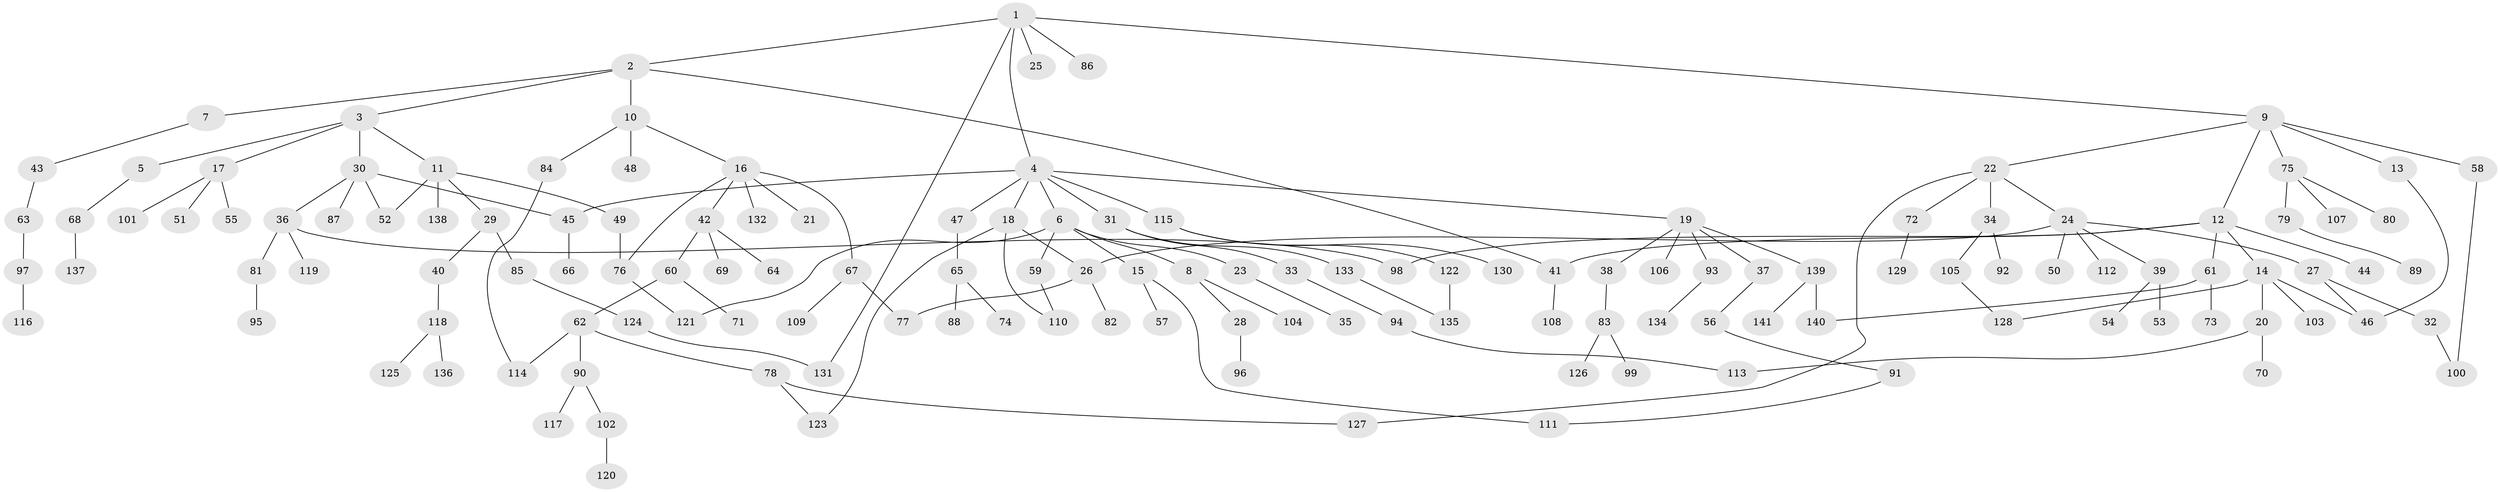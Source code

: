 // Generated by graph-tools (version 1.1) at 2025/34/03/09/25 02:34:24]
// undirected, 141 vertices, 161 edges
graph export_dot {
graph [start="1"]
  node [color=gray90,style=filled];
  1;
  2;
  3;
  4;
  5;
  6;
  7;
  8;
  9;
  10;
  11;
  12;
  13;
  14;
  15;
  16;
  17;
  18;
  19;
  20;
  21;
  22;
  23;
  24;
  25;
  26;
  27;
  28;
  29;
  30;
  31;
  32;
  33;
  34;
  35;
  36;
  37;
  38;
  39;
  40;
  41;
  42;
  43;
  44;
  45;
  46;
  47;
  48;
  49;
  50;
  51;
  52;
  53;
  54;
  55;
  56;
  57;
  58;
  59;
  60;
  61;
  62;
  63;
  64;
  65;
  66;
  67;
  68;
  69;
  70;
  71;
  72;
  73;
  74;
  75;
  76;
  77;
  78;
  79;
  80;
  81;
  82;
  83;
  84;
  85;
  86;
  87;
  88;
  89;
  90;
  91;
  92;
  93;
  94;
  95;
  96;
  97;
  98;
  99;
  100;
  101;
  102;
  103;
  104;
  105;
  106;
  107;
  108;
  109;
  110;
  111;
  112;
  113;
  114;
  115;
  116;
  117;
  118;
  119;
  120;
  121;
  122;
  123;
  124;
  125;
  126;
  127;
  128;
  129;
  130;
  131;
  132;
  133;
  134;
  135;
  136;
  137;
  138;
  139;
  140;
  141;
  1 -- 2;
  1 -- 4;
  1 -- 9;
  1 -- 25;
  1 -- 86;
  1 -- 131;
  2 -- 3;
  2 -- 7;
  2 -- 10;
  2 -- 41;
  3 -- 5;
  3 -- 11;
  3 -- 17;
  3 -- 30;
  4 -- 6;
  4 -- 18;
  4 -- 19;
  4 -- 31;
  4 -- 45;
  4 -- 47;
  4 -- 115;
  5 -- 68;
  6 -- 8;
  6 -- 15;
  6 -- 23;
  6 -- 59;
  6 -- 121;
  7 -- 43;
  8 -- 28;
  8 -- 104;
  9 -- 12;
  9 -- 13;
  9 -- 22;
  9 -- 58;
  9 -- 75;
  10 -- 16;
  10 -- 48;
  10 -- 84;
  11 -- 29;
  11 -- 49;
  11 -- 52;
  11 -- 138;
  12 -- 14;
  12 -- 41;
  12 -- 44;
  12 -- 61;
  12 -- 98;
  13 -- 46;
  14 -- 20;
  14 -- 103;
  14 -- 128;
  14 -- 46;
  15 -- 57;
  15 -- 111;
  16 -- 21;
  16 -- 42;
  16 -- 67;
  16 -- 76;
  16 -- 132;
  17 -- 51;
  17 -- 55;
  17 -- 101;
  18 -- 123;
  18 -- 110;
  18 -- 26;
  19 -- 37;
  19 -- 38;
  19 -- 93;
  19 -- 106;
  19 -- 139;
  20 -- 70;
  20 -- 113;
  22 -- 24;
  22 -- 34;
  22 -- 72;
  22 -- 127;
  23 -- 35;
  24 -- 26;
  24 -- 27;
  24 -- 39;
  24 -- 50;
  24 -- 112;
  26 -- 82;
  26 -- 77;
  27 -- 32;
  27 -- 46;
  28 -- 96;
  29 -- 40;
  29 -- 85;
  30 -- 36;
  30 -- 87;
  30 -- 52;
  30 -- 45;
  31 -- 33;
  31 -- 133;
  32 -- 100;
  33 -- 94;
  34 -- 92;
  34 -- 105;
  36 -- 81;
  36 -- 98;
  36 -- 119;
  37 -- 56;
  38 -- 83;
  39 -- 53;
  39 -- 54;
  40 -- 118;
  41 -- 108;
  42 -- 60;
  42 -- 64;
  42 -- 69;
  43 -- 63;
  45 -- 66;
  47 -- 65;
  49 -- 76;
  56 -- 91;
  58 -- 100;
  59 -- 110;
  60 -- 62;
  60 -- 71;
  61 -- 73;
  61 -- 140;
  62 -- 78;
  62 -- 90;
  62 -- 114;
  63 -- 97;
  65 -- 74;
  65 -- 88;
  67 -- 77;
  67 -- 109;
  68 -- 137;
  72 -- 129;
  75 -- 79;
  75 -- 80;
  75 -- 107;
  76 -- 121;
  78 -- 123;
  78 -- 127;
  79 -- 89;
  81 -- 95;
  83 -- 99;
  83 -- 126;
  84 -- 114;
  85 -- 124;
  90 -- 102;
  90 -- 117;
  91 -- 111;
  93 -- 134;
  94 -- 113;
  97 -- 116;
  102 -- 120;
  105 -- 128;
  115 -- 122;
  115 -- 130;
  118 -- 125;
  118 -- 136;
  122 -- 135;
  124 -- 131;
  133 -- 135;
  139 -- 141;
  139 -- 140;
}
